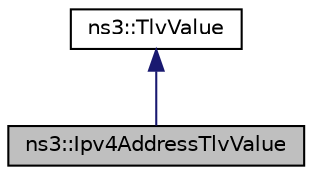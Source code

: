 digraph "ns3::Ipv4AddressTlvValue"
{
 // LATEX_PDF_SIZE
  edge [fontname="Helvetica",fontsize="10",labelfontname="Helvetica",labelfontsize="10"];
  node [fontname="Helvetica",fontsize="10",shape=record];
  Node1 [label="ns3::Ipv4AddressTlvValue",height=0.2,width=0.4,color="black", fillcolor="grey75", style="filled", fontcolor="black",tooltip="Ipv4AddressTlvValue class."];
  Node2 -> Node1 [dir="back",color="midnightblue",fontsize="10",style="solid",fontname="Helvetica"];
  Node2 [label="ns3::TlvValue",height=0.2,width=0.4,color="black", fillcolor="white", style="filled",URL="$classns3_1_1_tlv_value.html",tooltip="The value field of a tlv can take different values (uint8_t, uint16, vector, ...)."];
}
